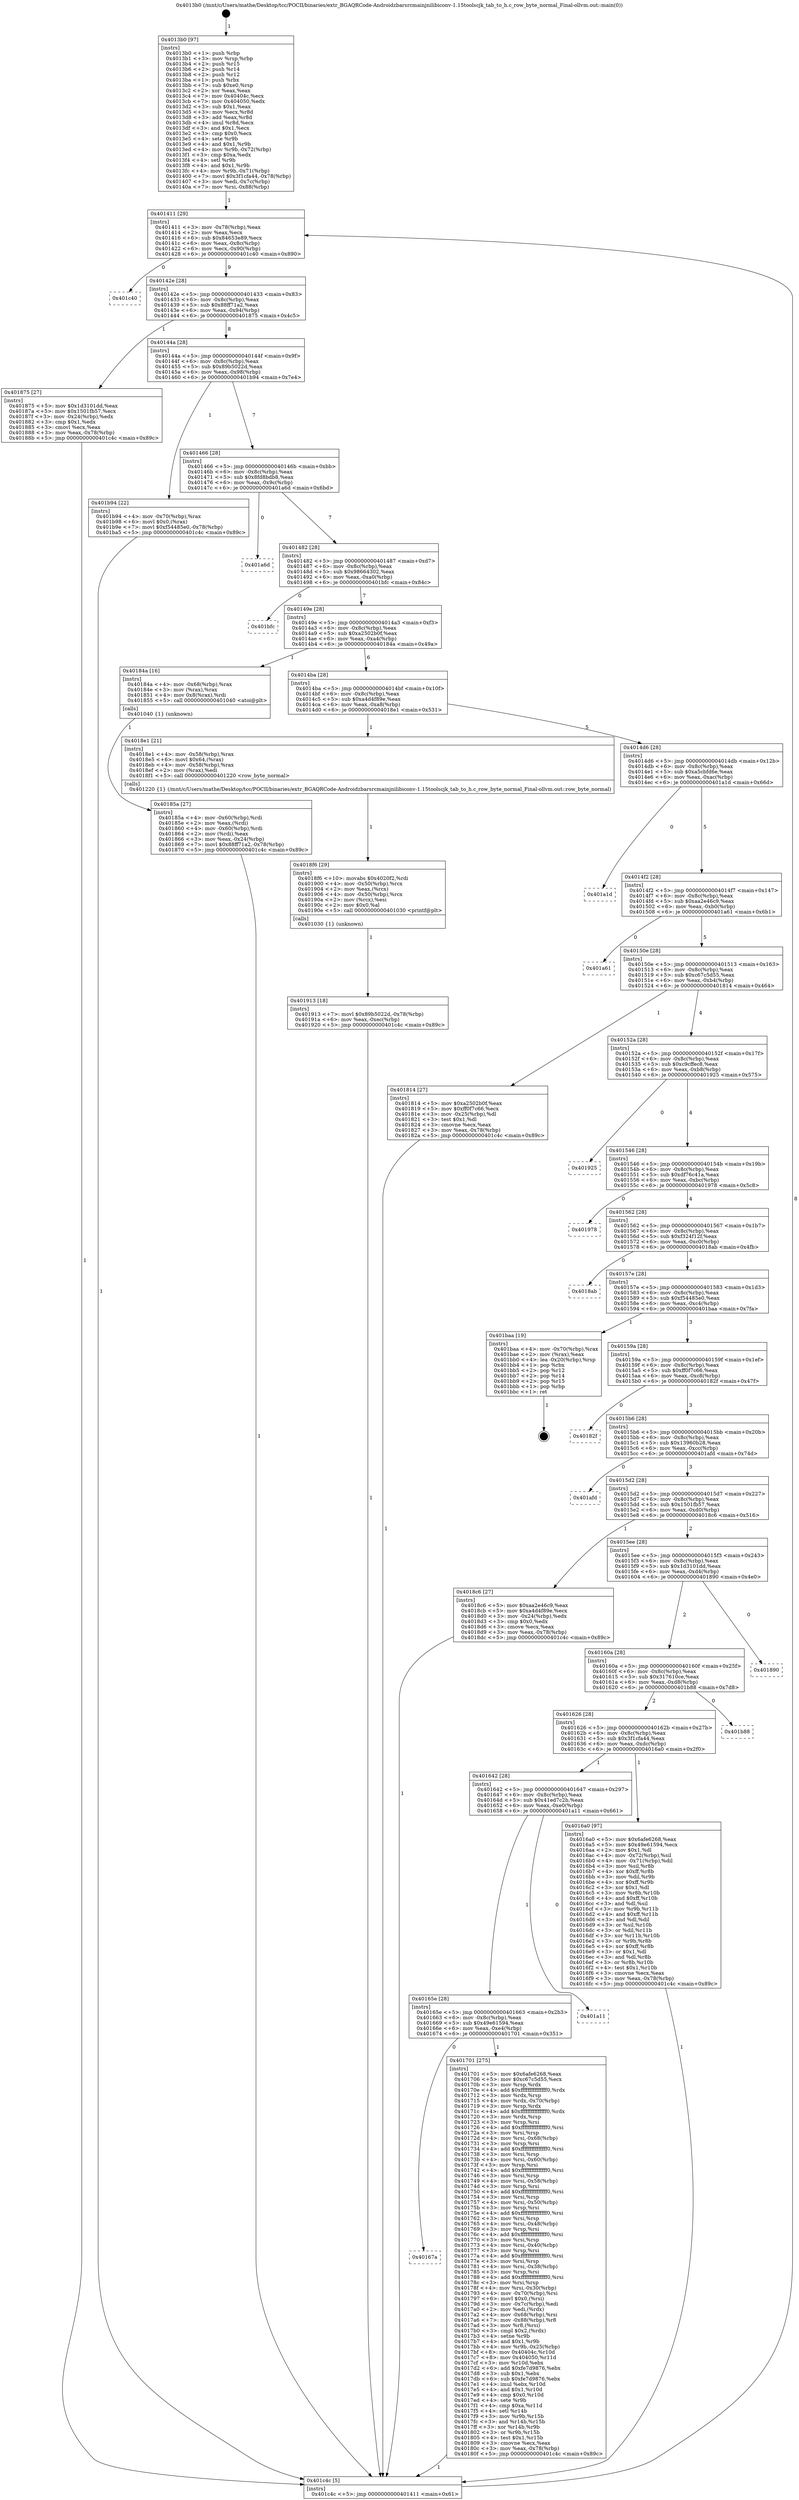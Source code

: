 digraph "0x4013b0" {
  label = "0x4013b0 (/mnt/c/Users/mathe/Desktop/tcc/POCII/binaries/extr_BGAQRCode-Androidzbarsrcmainjnilibiconv-1.15toolscjk_tab_to_h.c_row_byte_normal_Final-ollvm.out::main(0))"
  labelloc = "t"
  node[shape=record]

  Entry [label="",width=0.3,height=0.3,shape=circle,fillcolor=black,style=filled]
  "0x401411" [label="{
     0x401411 [29]\l
     | [instrs]\l
     &nbsp;&nbsp;0x401411 \<+3\>: mov -0x78(%rbp),%eax\l
     &nbsp;&nbsp;0x401414 \<+2\>: mov %eax,%ecx\l
     &nbsp;&nbsp;0x401416 \<+6\>: sub $0x84653e89,%ecx\l
     &nbsp;&nbsp;0x40141c \<+6\>: mov %eax,-0x8c(%rbp)\l
     &nbsp;&nbsp;0x401422 \<+6\>: mov %ecx,-0x90(%rbp)\l
     &nbsp;&nbsp;0x401428 \<+6\>: je 0000000000401c40 \<main+0x890\>\l
  }"]
  "0x401c40" [label="{
     0x401c40\l
  }", style=dashed]
  "0x40142e" [label="{
     0x40142e [28]\l
     | [instrs]\l
     &nbsp;&nbsp;0x40142e \<+5\>: jmp 0000000000401433 \<main+0x83\>\l
     &nbsp;&nbsp;0x401433 \<+6\>: mov -0x8c(%rbp),%eax\l
     &nbsp;&nbsp;0x401439 \<+5\>: sub $0x88ff71a2,%eax\l
     &nbsp;&nbsp;0x40143e \<+6\>: mov %eax,-0x94(%rbp)\l
     &nbsp;&nbsp;0x401444 \<+6\>: je 0000000000401875 \<main+0x4c5\>\l
  }"]
  Exit [label="",width=0.3,height=0.3,shape=circle,fillcolor=black,style=filled,peripheries=2]
  "0x401875" [label="{
     0x401875 [27]\l
     | [instrs]\l
     &nbsp;&nbsp;0x401875 \<+5\>: mov $0x1d3101dd,%eax\l
     &nbsp;&nbsp;0x40187a \<+5\>: mov $0x1501fb57,%ecx\l
     &nbsp;&nbsp;0x40187f \<+3\>: mov -0x24(%rbp),%edx\l
     &nbsp;&nbsp;0x401882 \<+3\>: cmp $0x1,%edx\l
     &nbsp;&nbsp;0x401885 \<+3\>: cmovl %ecx,%eax\l
     &nbsp;&nbsp;0x401888 \<+3\>: mov %eax,-0x78(%rbp)\l
     &nbsp;&nbsp;0x40188b \<+5\>: jmp 0000000000401c4c \<main+0x89c\>\l
  }"]
  "0x40144a" [label="{
     0x40144a [28]\l
     | [instrs]\l
     &nbsp;&nbsp;0x40144a \<+5\>: jmp 000000000040144f \<main+0x9f\>\l
     &nbsp;&nbsp;0x40144f \<+6\>: mov -0x8c(%rbp),%eax\l
     &nbsp;&nbsp;0x401455 \<+5\>: sub $0x89b5022d,%eax\l
     &nbsp;&nbsp;0x40145a \<+6\>: mov %eax,-0x98(%rbp)\l
     &nbsp;&nbsp;0x401460 \<+6\>: je 0000000000401b94 \<main+0x7e4\>\l
  }"]
  "0x401913" [label="{
     0x401913 [18]\l
     | [instrs]\l
     &nbsp;&nbsp;0x401913 \<+7\>: movl $0x89b5022d,-0x78(%rbp)\l
     &nbsp;&nbsp;0x40191a \<+6\>: mov %eax,-0xec(%rbp)\l
     &nbsp;&nbsp;0x401920 \<+5\>: jmp 0000000000401c4c \<main+0x89c\>\l
  }"]
  "0x401b94" [label="{
     0x401b94 [22]\l
     | [instrs]\l
     &nbsp;&nbsp;0x401b94 \<+4\>: mov -0x70(%rbp),%rax\l
     &nbsp;&nbsp;0x401b98 \<+6\>: movl $0x0,(%rax)\l
     &nbsp;&nbsp;0x401b9e \<+7\>: movl $0xf54485e0,-0x78(%rbp)\l
     &nbsp;&nbsp;0x401ba5 \<+5\>: jmp 0000000000401c4c \<main+0x89c\>\l
  }"]
  "0x401466" [label="{
     0x401466 [28]\l
     | [instrs]\l
     &nbsp;&nbsp;0x401466 \<+5\>: jmp 000000000040146b \<main+0xbb\>\l
     &nbsp;&nbsp;0x40146b \<+6\>: mov -0x8c(%rbp),%eax\l
     &nbsp;&nbsp;0x401471 \<+5\>: sub $0x8fd8bdb8,%eax\l
     &nbsp;&nbsp;0x401476 \<+6\>: mov %eax,-0x9c(%rbp)\l
     &nbsp;&nbsp;0x40147c \<+6\>: je 0000000000401a6d \<main+0x6bd\>\l
  }"]
  "0x4018f6" [label="{
     0x4018f6 [29]\l
     | [instrs]\l
     &nbsp;&nbsp;0x4018f6 \<+10\>: movabs $0x4020f2,%rdi\l
     &nbsp;&nbsp;0x401900 \<+4\>: mov -0x50(%rbp),%rcx\l
     &nbsp;&nbsp;0x401904 \<+2\>: mov %eax,(%rcx)\l
     &nbsp;&nbsp;0x401906 \<+4\>: mov -0x50(%rbp),%rcx\l
     &nbsp;&nbsp;0x40190a \<+2\>: mov (%rcx),%esi\l
     &nbsp;&nbsp;0x40190c \<+2\>: mov $0x0,%al\l
     &nbsp;&nbsp;0x40190e \<+5\>: call 0000000000401030 \<printf@plt\>\l
     | [calls]\l
     &nbsp;&nbsp;0x401030 \{1\} (unknown)\l
  }"]
  "0x401a6d" [label="{
     0x401a6d\l
  }", style=dashed]
  "0x401482" [label="{
     0x401482 [28]\l
     | [instrs]\l
     &nbsp;&nbsp;0x401482 \<+5\>: jmp 0000000000401487 \<main+0xd7\>\l
     &nbsp;&nbsp;0x401487 \<+6\>: mov -0x8c(%rbp),%eax\l
     &nbsp;&nbsp;0x40148d \<+5\>: sub $0x98664302,%eax\l
     &nbsp;&nbsp;0x401492 \<+6\>: mov %eax,-0xa0(%rbp)\l
     &nbsp;&nbsp;0x401498 \<+6\>: je 0000000000401bfc \<main+0x84c\>\l
  }"]
  "0x40185a" [label="{
     0x40185a [27]\l
     | [instrs]\l
     &nbsp;&nbsp;0x40185a \<+4\>: mov -0x60(%rbp),%rdi\l
     &nbsp;&nbsp;0x40185e \<+2\>: mov %eax,(%rdi)\l
     &nbsp;&nbsp;0x401860 \<+4\>: mov -0x60(%rbp),%rdi\l
     &nbsp;&nbsp;0x401864 \<+2\>: mov (%rdi),%eax\l
     &nbsp;&nbsp;0x401866 \<+3\>: mov %eax,-0x24(%rbp)\l
     &nbsp;&nbsp;0x401869 \<+7\>: movl $0x88ff71a2,-0x78(%rbp)\l
     &nbsp;&nbsp;0x401870 \<+5\>: jmp 0000000000401c4c \<main+0x89c\>\l
  }"]
  "0x401bfc" [label="{
     0x401bfc\l
  }", style=dashed]
  "0x40149e" [label="{
     0x40149e [28]\l
     | [instrs]\l
     &nbsp;&nbsp;0x40149e \<+5\>: jmp 00000000004014a3 \<main+0xf3\>\l
     &nbsp;&nbsp;0x4014a3 \<+6\>: mov -0x8c(%rbp),%eax\l
     &nbsp;&nbsp;0x4014a9 \<+5\>: sub $0xa2502b0f,%eax\l
     &nbsp;&nbsp;0x4014ae \<+6\>: mov %eax,-0xa4(%rbp)\l
     &nbsp;&nbsp;0x4014b4 \<+6\>: je 000000000040184a \<main+0x49a\>\l
  }"]
  "0x40167a" [label="{
     0x40167a\l
  }", style=dashed]
  "0x40184a" [label="{
     0x40184a [16]\l
     | [instrs]\l
     &nbsp;&nbsp;0x40184a \<+4\>: mov -0x68(%rbp),%rax\l
     &nbsp;&nbsp;0x40184e \<+3\>: mov (%rax),%rax\l
     &nbsp;&nbsp;0x401851 \<+4\>: mov 0x8(%rax),%rdi\l
     &nbsp;&nbsp;0x401855 \<+5\>: call 0000000000401040 \<atoi@plt\>\l
     | [calls]\l
     &nbsp;&nbsp;0x401040 \{1\} (unknown)\l
  }"]
  "0x4014ba" [label="{
     0x4014ba [28]\l
     | [instrs]\l
     &nbsp;&nbsp;0x4014ba \<+5\>: jmp 00000000004014bf \<main+0x10f\>\l
     &nbsp;&nbsp;0x4014bf \<+6\>: mov -0x8c(%rbp),%eax\l
     &nbsp;&nbsp;0x4014c5 \<+5\>: sub $0xa4d4f89e,%eax\l
     &nbsp;&nbsp;0x4014ca \<+6\>: mov %eax,-0xa8(%rbp)\l
     &nbsp;&nbsp;0x4014d0 \<+6\>: je 00000000004018e1 \<main+0x531\>\l
  }"]
  "0x401701" [label="{
     0x401701 [275]\l
     | [instrs]\l
     &nbsp;&nbsp;0x401701 \<+5\>: mov $0x6afe6268,%eax\l
     &nbsp;&nbsp;0x401706 \<+5\>: mov $0xc67c5d55,%ecx\l
     &nbsp;&nbsp;0x40170b \<+3\>: mov %rsp,%rdx\l
     &nbsp;&nbsp;0x40170e \<+4\>: add $0xfffffffffffffff0,%rdx\l
     &nbsp;&nbsp;0x401712 \<+3\>: mov %rdx,%rsp\l
     &nbsp;&nbsp;0x401715 \<+4\>: mov %rdx,-0x70(%rbp)\l
     &nbsp;&nbsp;0x401719 \<+3\>: mov %rsp,%rdx\l
     &nbsp;&nbsp;0x40171c \<+4\>: add $0xfffffffffffffff0,%rdx\l
     &nbsp;&nbsp;0x401720 \<+3\>: mov %rdx,%rsp\l
     &nbsp;&nbsp;0x401723 \<+3\>: mov %rsp,%rsi\l
     &nbsp;&nbsp;0x401726 \<+4\>: add $0xfffffffffffffff0,%rsi\l
     &nbsp;&nbsp;0x40172a \<+3\>: mov %rsi,%rsp\l
     &nbsp;&nbsp;0x40172d \<+4\>: mov %rsi,-0x68(%rbp)\l
     &nbsp;&nbsp;0x401731 \<+3\>: mov %rsp,%rsi\l
     &nbsp;&nbsp;0x401734 \<+4\>: add $0xfffffffffffffff0,%rsi\l
     &nbsp;&nbsp;0x401738 \<+3\>: mov %rsi,%rsp\l
     &nbsp;&nbsp;0x40173b \<+4\>: mov %rsi,-0x60(%rbp)\l
     &nbsp;&nbsp;0x40173f \<+3\>: mov %rsp,%rsi\l
     &nbsp;&nbsp;0x401742 \<+4\>: add $0xfffffffffffffff0,%rsi\l
     &nbsp;&nbsp;0x401746 \<+3\>: mov %rsi,%rsp\l
     &nbsp;&nbsp;0x401749 \<+4\>: mov %rsi,-0x58(%rbp)\l
     &nbsp;&nbsp;0x40174d \<+3\>: mov %rsp,%rsi\l
     &nbsp;&nbsp;0x401750 \<+4\>: add $0xfffffffffffffff0,%rsi\l
     &nbsp;&nbsp;0x401754 \<+3\>: mov %rsi,%rsp\l
     &nbsp;&nbsp;0x401757 \<+4\>: mov %rsi,-0x50(%rbp)\l
     &nbsp;&nbsp;0x40175b \<+3\>: mov %rsp,%rsi\l
     &nbsp;&nbsp;0x40175e \<+4\>: add $0xfffffffffffffff0,%rsi\l
     &nbsp;&nbsp;0x401762 \<+3\>: mov %rsi,%rsp\l
     &nbsp;&nbsp;0x401765 \<+4\>: mov %rsi,-0x48(%rbp)\l
     &nbsp;&nbsp;0x401769 \<+3\>: mov %rsp,%rsi\l
     &nbsp;&nbsp;0x40176c \<+4\>: add $0xfffffffffffffff0,%rsi\l
     &nbsp;&nbsp;0x401770 \<+3\>: mov %rsi,%rsp\l
     &nbsp;&nbsp;0x401773 \<+4\>: mov %rsi,-0x40(%rbp)\l
     &nbsp;&nbsp;0x401777 \<+3\>: mov %rsp,%rsi\l
     &nbsp;&nbsp;0x40177a \<+4\>: add $0xfffffffffffffff0,%rsi\l
     &nbsp;&nbsp;0x40177e \<+3\>: mov %rsi,%rsp\l
     &nbsp;&nbsp;0x401781 \<+4\>: mov %rsi,-0x38(%rbp)\l
     &nbsp;&nbsp;0x401785 \<+3\>: mov %rsp,%rsi\l
     &nbsp;&nbsp;0x401788 \<+4\>: add $0xfffffffffffffff0,%rsi\l
     &nbsp;&nbsp;0x40178c \<+3\>: mov %rsi,%rsp\l
     &nbsp;&nbsp;0x40178f \<+4\>: mov %rsi,-0x30(%rbp)\l
     &nbsp;&nbsp;0x401793 \<+4\>: mov -0x70(%rbp),%rsi\l
     &nbsp;&nbsp;0x401797 \<+6\>: movl $0x0,(%rsi)\l
     &nbsp;&nbsp;0x40179d \<+3\>: mov -0x7c(%rbp),%edi\l
     &nbsp;&nbsp;0x4017a0 \<+2\>: mov %edi,(%rdx)\l
     &nbsp;&nbsp;0x4017a2 \<+4\>: mov -0x68(%rbp),%rsi\l
     &nbsp;&nbsp;0x4017a6 \<+7\>: mov -0x88(%rbp),%r8\l
     &nbsp;&nbsp;0x4017ad \<+3\>: mov %r8,(%rsi)\l
     &nbsp;&nbsp;0x4017b0 \<+3\>: cmpl $0x2,(%rdx)\l
     &nbsp;&nbsp;0x4017b3 \<+4\>: setne %r9b\l
     &nbsp;&nbsp;0x4017b7 \<+4\>: and $0x1,%r9b\l
     &nbsp;&nbsp;0x4017bb \<+4\>: mov %r9b,-0x25(%rbp)\l
     &nbsp;&nbsp;0x4017bf \<+8\>: mov 0x40404c,%r10d\l
     &nbsp;&nbsp;0x4017c7 \<+8\>: mov 0x404050,%r11d\l
     &nbsp;&nbsp;0x4017cf \<+3\>: mov %r10d,%ebx\l
     &nbsp;&nbsp;0x4017d2 \<+6\>: add $0xfe7d9876,%ebx\l
     &nbsp;&nbsp;0x4017d8 \<+3\>: sub $0x1,%ebx\l
     &nbsp;&nbsp;0x4017db \<+6\>: sub $0xfe7d9876,%ebx\l
     &nbsp;&nbsp;0x4017e1 \<+4\>: imul %ebx,%r10d\l
     &nbsp;&nbsp;0x4017e5 \<+4\>: and $0x1,%r10d\l
     &nbsp;&nbsp;0x4017e9 \<+4\>: cmp $0x0,%r10d\l
     &nbsp;&nbsp;0x4017ed \<+4\>: sete %r9b\l
     &nbsp;&nbsp;0x4017f1 \<+4\>: cmp $0xa,%r11d\l
     &nbsp;&nbsp;0x4017f5 \<+4\>: setl %r14b\l
     &nbsp;&nbsp;0x4017f9 \<+3\>: mov %r9b,%r15b\l
     &nbsp;&nbsp;0x4017fc \<+3\>: and %r14b,%r15b\l
     &nbsp;&nbsp;0x4017ff \<+3\>: xor %r14b,%r9b\l
     &nbsp;&nbsp;0x401802 \<+3\>: or %r9b,%r15b\l
     &nbsp;&nbsp;0x401805 \<+4\>: test $0x1,%r15b\l
     &nbsp;&nbsp;0x401809 \<+3\>: cmovne %ecx,%eax\l
     &nbsp;&nbsp;0x40180c \<+3\>: mov %eax,-0x78(%rbp)\l
     &nbsp;&nbsp;0x40180f \<+5\>: jmp 0000000000401c4c \<main+0x89c\>\l
  }"]
  "0x4018e1" [label="{
     0x4018e1 [21]\l
     | [instrs]\l
     &nbsp;&nbsp;0x4018e1 \<+4\>: mov -0x58(%rbp),%rax\l
     &nbsp;&nbsp;0x4018e5 \<+6\>: movl $0x64,(%rax)\l
     &nbsp;&nbsp;0x4018eb \<+4\>: mov -0x58(%rbp),%rax\l
     &nbsp;&nbsp;0x4018ef \<+2\>: mov (%rax),%edi\l
     &nbsp;&nbsp;0x4018f1 \<+5\>: call 0000000000401220 \<row_byte_normal\>\l
     | [calls]\l
     &nbsp;&nbsp;0x401220 \{1\} (/mnt/c/Users/mathe/Desktop/tcc/POCII/binaries/extr_BGAQRCode-Androidzbarsrcmainjnilibiconv-1.15toolscjk_tab_to_h.c_row_byte_normal_Final-ollvm.out::row_byte_normal)\l
  }"]
  "0x4014d6" [label="{
     0x4014d6 [28]\l
     | [instrs]\l
     &nbsp;&nbsp;0x4014d6 \<+5\>: jmp 00000000004014db \<main+0x12b\>\l
     &nbsp;&nbsp;0x4014db \<+6\>: mov -0x8c(%rbp),%eax\l
     &nbsp;&nbsp;0x4014e1 \<+5\>: sub $0xa5cbfd6e,%eax\l
     &nbsp;&nbsp;0x4014e6 \<+6\>: mov %eax,-0xac(%rbp)\l
     &nbsp;&nbsp;0x4014ec \<+6\>: je 0000000000401a1d \<main+0x66d\>\l
  }"]
  "0x40165e" [label="{
     0x40165e [28]\l
     | [instrs]\l
     &nbsp;&nbsp;0x40165e \<+5\>: jmp 0000000000401663 \<main+0x2b3\>\l
     &nbsp;&nbsp;0x401663 \<+6\>: mov -0x8c(%rbp),%eax\l
     &nbsp;&nbsp;0x401669 \<+5\>: sub $0x49e61594,%eax\l
     &nbsp;&nbsp;0x40166e \<+6\>: mov %eax,-0xe4(%rbp)\l
     &nbsp;&nbsp;0x401674 \<+6\>: je 0000000000401701 \<main+0x351\>\l
  }"]
  "0x401a1d" [label="{
     0x401a1d\l
  }", style=dashed]
  "0x4014f2" [label="{
     0x4014f2 [28]\l
     | [instrs]\l
     &nbsp;&nbsp;0x4014f2 \<+5\>: jmp 00000000004014f7 \<main+0x147\>\l
     &nbsp;&nbsp;0x4014f7 \<+6\>: mov -0x8c(%rbp),%eax\l
     &nbsp;&nbsp;0x4014fd \<+5\>: sub $0xaa2e46c9,%eax\l
     &nbsp;&nbsp;0x401502 \<+6\>: mov %eax,-0xb0(%rbp)\l
     &nbsp;&nbsp;0x401508 \<+6\>: je 0000000000401a61 \<main+0x6b1\>\l
  }"]
  "0x401a11" [label="{
     0x401a11\l
  }", style=dashed]
  "0x401a61" [label="{
     0x401a61\l
  }", style=dashed]
  "0x40150e" [label="{
     0x40150e [28]\l
     | [instrs]\l
     &nbsp;&nbsp;0x40150e \<+5\>: jmp 0000000000401513 \<main+0x163\>\l
     &nbsp;&nbsp;0x401513 \<+6\>: mov -0x8c(%rbp),%eax\l
     &nbsp;&nbsp;0x401519 \<+5\>: sub $0xc67c5d55,%eax\l
     &nbsp;&nbsp;0x40151e \<+6\>: mov %eax,-0xb4(%rbp)\l
     &nbsp;&nbsp;0x401524 \<+6\>: je 0000000000401814 \<main+0x464\>\l
  }"]
  "0x4013b0" [label="{
     0x4013b0 [97]\l
     | [instrs]\l
     &nbsp;&nbsp;0x4013b0 \<+1\>: push %rbp\l
     &nbsp;&nbsp;0x4013b1 \<+3\>: mov %rsp,%rbp\l
     &nbsp;&nbsp;0x4013b4 \<+2\>: push %r15\l
     &nbsp;&nbsp;0x4013b6 \<+2\>: push %r14\l
     &nbsp;&nbsp;0x4013b8 \<+2\>: push %r12\l
     &nbsp;&nbsp;0x4013ba \<+1\>: push %rbx\l
     &nbsp;&nbsp;0x4013bb \<+7\>: sub $0xe0,%rsp\l
     &nbsp;&nbsp;0x4013c2 \<+2\>: xor %eax,%eax\l
     &nbsp;&nbsp;0x4013c4 \<+7\>: mov 0x40404c,%ecx\l
     &nbsp;&nbsp;0x4013cb \<+7\>: mov 0x404050,%edx\l
     &nbsp;&nbsp;0x4013d2 \<+3\>: sub $0x1,%eax\l
     &nbsp;&nbsp;0x4013d5 \<+3\>: mov %ecx,%r8d\l
     &nbsp;&nbsp;0x4013d8 \<+3\>: add %eax,%r8d\l
     &nbsp;&nbsp;0x4013db \<+4\>: imul %r8d,%ecx\l
     &nbsp;&nbsp;0x4013df \<+3\>: and $0x1,%ecx\l
     &nbsp;&nbsp;0x4013e2 \<+3\>: cmp $0x0,%ecx\l
     &nbsp;&nbsp;0x4013e5 \<+4\>: sete %r9b\l
     &nbsp;&nbsp;0x4013e9 \<+4\>: and $0x1,%r9b\l
     &nbsp;&nbsp;0x4013ed \<+4\>: mov %r9b,-0x72(%rbp)\l
     &nbsp;&nbsp;0x4013f1 \<+3\>: cmp $0xa,%edx\l
     &nbsp;&nbsp;0x4013f4 \<+4\>: setl %r9b\l
     &nbsp;&nbsp;0x4013f8 \<+4\>: and $0x1,%r9b\l
     &nbsp;&nbsp;0x4013fc \<+4\>: mov %r9b,-0x71(%rbp)\l
     &nbsp;&nbsp;0x401400 \<+7\>: movl $0x3f1cfa44,-0x78(%rbp)\l
     &nbsp;&nbsp;0x401407 \<+3\>: mov %edi,-0x7c(%rbp)\l
     &nbsp;&nbsp;0x40140a \<+7\>: mov %rsi,-0x88(%rbp)\l
  }"]
  "0x401814" [label="{
     0x401814 [27]\l
     | [instrs]\l
     &nbsp;&nbsp;0x401814 \<+5\>: mov $0xa2502b0f,%eax\l
     &nbsp;&nbsp;0x401819 \<+5\>: mov $0xff0f7c66,%ecx\l
     &nbsp;&nbsp;0x40181e \<+3\>: mov -0x25(%rbp),%dl\l
     &nbsp;&nbsp;0x401821 \<+3\>: test $0x1,%dl\l
     &nbsp;&nbsp;0x401824 \<+3\>: cmovne %ecx,%eax\l
     &nbsp;&nbsp;0x401827 \<+3\>: mov %eax,-0x78(%rbp)\l
     &nbsp;&nbsp;0x40182a \<+5\>: jmp 0000000000401c4c \<main+0x89c\>\l
  }"]
  "0x40152a" [label="{
     0x40152a [28]\l
     | [instrs]\l
     &nbsp;&nbsp;0x40152a \<+5\>: jmp 000000000040152f \<main+0x17f\>\l
     &nbsp;&nbsp;0x40152f \<+6\>: mov -0x8c(%rbp),%eax\l
     &nbsp;&nbsp;0x401535 \<+5\>: sub $0xc9cffec8,%eax\l
     &nbsp;&nbsp;0x40153a \<+6\>: mov %eax,-0xb8(%rbp)\l
     &nbsp;&nbsp;0x401540 \<+6\>: je 0000000000401925 \<main+0x575\>\l
  }"]
  "0x401c4c" [label="{
     0x401c4c [5]\l
     | [instrs]\l
     &nbsp;&nbsp;0x401c4c \<+5\>: jmp 0000000000401411 \<main+0x61\>\l
  }"]
  "0x401925" [label="{
     0x401925\l
  }", style=dashed]
  "0x401546" [label="{
     0x401546 [28]\l
     | [instrs]\l
     &nbsp;&nbsp;0x401546 \<+5\>: jmp 000000000040154b \<main+0x19b\>\l
     &nbsp;&nbsp;0x40154b \<+6\>: mov -0x8c(%rbp),%eax\l
     &nbsp;&nbsp;0x401551 \<+5\>: sub $0xdf76c41a,%eax\l
     &nbsp;&nbsp;0x401556 \<+6\>: mov %eax,-0xbc(%rbp)\l
     &nbsp;&nbsp;0x40155c \<+6\>: je 0000000000401978 \<main+0x5c8\>\l
  }"]
  "0x401642" [label="{
     0x401642 [28]\l
     | [instrs]\l
     &nbsp;&nbsp;0x401642 \<+5\>: jmp 0000000000401647 \<main+0x297\>\l
     &nbsp;&nbsp;0x401647 \<+6\>: mov -0x8c(%rbp),%eax\l
     &nbsp;&nbsp;0x40164d \<+5\>: sub $0x41ed7c2b,%eax\l
     &nbsp;&nbsp;0x401652 \<+6\>: mov %eax,-0xe0(%rbp)\l
     &nbsp;&nbsp;0x401658 \<+6\>: je 0000000000401a11 \<main+0x661\>\l
  }"]
  "0x401978" [label="{
     0x401978\l
  }", style=dashed]
  "0x401562" [label="{
     0x401562 [28]\l
     | [instrs]\l
     &nbsp;&nbsp;0x401562 \<+5\>: jmp 0000000000401567 \<main+0x1b7\>\l
     &nbsp;&nbsp;0x401567 \<+6\>: mov -0x8c(%rbp),%eax\l
     &nbsp;&nbsp;0x40156d \<+5\>: sub $0xf324f12f,%eax\l
     &nbsp;&nbsp;0x401572 \<+6\>: mov %eax,-0xc0(%rbp)\l
     &nbsp;&nbsp;0x401578 \<+6\>: je 00000000004018ab \<main+0x4fb\>\l
  }"]
  "0x4016a0" [label="{
     0x4016a0 [97]\l
     | [instrs]\l
     &nbsp;&nbsp;0x4016a0 \<+5\>: mov $0x6afe6268,%eax\l
     &nbsp;&nbsp;0x4016a5 \<+5\>: mov $0x49e61594,%ecx\l
     &nbsp;&nbsp;0x4016aa \<+2\>: mov $0x1,%dl\l
     &nbsp;&nbsp;0x4016ac \<+4\>: mov -0x72(%rbp),%sil\l
     &nbsp;&nbsp;0x4016b0 \<+4\>: mov -0x71(%rbp),%dil\l
     &nbsp;&nbsp;0x4016b4 \<+3\>: mov %sil,%r8b\l
     &nbsp;&nbsp;0x4016b7 \<+4\>: xor $0xff,%r8b\l
     &nbsp;&nbsp;0x4016bb \<+3\>: mov %dil,%r9b\l
     &nbsp;&nbsp;0x4016be \<+4\>: xor $0xff,%r9b\l
     &nbsp;&nbsp;0x4016c2 \<+3\>: xor $0x1,%dl\l
     &nbsp;&nbsp;0x4016c5 \<+3\>: mov %r8b,%r10b\l
     &nbsp;&nbsp;0x4016c8 \<+4\>: and $0xff,%r10b\l
     &nbsp;&nbsp;0x4016cc \<+3\>: and %dl,%sil\l
     &nbsp;&nbsp;0x4016cf \<+3\>: mov %r9b,%r11b\l
     &nbsp;&nbsp;0x4016d2 \<+4\>: and $0xff,%r11b\l
     &nbsp;&nbsp;0x4016d6 \<+3\>: and %dl,%dil\l
     &nbsp;&nbsp;0x4016d9 \<+3\>: or %sil,%r10b\l
     &nbsp;&nbsp;0x4016dc \<+3\>: or %dil,%r11b\l
     &nbsp;&nbsp;0x4016df \<+3\>: xor %r11b,%r10b\l
     &nbsp;&nbsp;0x4016e2 \<+3\>: or %r9b,%r8b\l
     &nbsp;&nbsp;0x4016e5 \<+4\>: xor $0xff,%r8b\l
     &nbsp;&nbsp;0x4016e9 \<+3\>: or $0x1,%dl\l
     &nbsp;&nbsp;0x4016ec \<+3\>: and %dl,%r8b\l
     &nbsp;&nbsp;0x4016ef \<+3\>: or %r8b,%r10b\l
     &nbsp;&nbsp;0x4016f2 \<+4\>: test $0x1,%r10b\l
     &nbsp;&nbsp;0x4016f6 \<+3\>: cmovne %ecx,%eax\l
     &nbsp;&nbsp;0x4016f9 \<+3\>: mov %eax,-0x78(%rbp)\l
     &nbsp;&nbsp;0x4016fc \<+5\>: jmp 0000000000401c4c \<main+0x89c\>\l
  }"]
  "0x4018ab" [label="{
     0x4018ab\l
  }", style=dashed]
  "0x40157e" [label="{
     0x40157e [28]\l
     | [instrs]\l
     &nbsp;&nbsp;0x40157e \<+5\>: jmp 0000000000401583 \<main+0x1d3\>\l
     &nbsp;&nbsp;0x401583 \<+6\>: mov -0x8c(%rbp),%eax\l
     &nbsp;&nbsp;0x401589 \<+5\>: sub $0xf54485e0,%eax\l
     &nbsp;&nbsp;0x40158e \<+6\>: mov %eax,-0xc4(%rbp)\l
     &nbsp;&nbsp;0x401594 \<+6\>: je 0000000000401baa \<main+0x7fa\>\l
  }"]
  "0x401626" [label="{
     0x401626 [28]\l
     | [instrs]\l
     &nbsp;&nbsp;0x401626 \<+5\>: jmp 000000000040162b \<main+0x27b\>\l
     &nbsp;&nbsp;0x40162b \<+6\>: mov -0x8c(%rbp),%eax\l
     &nbsp;&nbsp;0x401631 \<+5\>: sub $0x3f1cfa44,%eax\l
     &nbsp;&nbsp;0x401636 \<+6\>: mov %eax,-0xdc(%rbp)\l
     &nbsp;&nbsp;0x40163c \<+6\>: je 00000000004016a0 \<main+0x2f0\>\l
  }"]
  "0x401baa" [label="{
     0x401baa [19]\l
     | [instrs]\l
     &nbsp;&nbsp;0x401baa \<+4\>: mov -0x70(%rbp),%rax\l
     &nbsp;&nbsp;0x401bae \<+2\>: mov (%rax),%eax\l
     &nbsp;&nbsp;0x401bb0 \<+4\>: lea -0x20(%rbp),%rsp\l
     &nbsp;&nbsp;0x401bb4 \<+1\>: pop %rbx\l
     &nbsp;&nbsp;0x401bb5 \<+2\>: pop %r12\l
     &nbsp;&nbsp;0x401bb7 \<+2\>: pop %r14\l
     &nbsp;&nbsp;0x401bb9 \<+2\>: pop %r15\l
     &nbsp;&nbsp;0x401bbb \<+1\>: pop %rbp\l
     &nbsp;&nbsp;0x401bbc \<+1\>: ret\l
  }"]
  "0x40159a" [label="{
     0x40159a [28]\l
     | [instrs]\l
     &nbsp;&nbsp;0x40159a \<+5\>: jmp 000000000040159f \<main+0x1ef\>\l
     &nbsp;&nbsp;0x40159f \<+6\>: mov -0x8c(%rbp),%eax\l
     &nbsp;&nbsp;0x4015a5 \<+5\>: sub $0xff0f7c66,%eax\l
     &nbsp;&nbsp;0x4015aa \<+6\>: mov %eax,-0xc8(%rbp)\l
     &nbsp;&nbsp;0x4015b0 \<+6\>: je 000000000040182f \<main+0x47f\>\l
  }"]
  "0x401b88" [label="{
     0x401b88\l
  }", style=dashed]
  "0x40182f" [label="{
     0x40182f\l
  }", style=dashed]
  "0x4015b6" [label="{
     0x4015b6 [28]\l
     | [instrs]\l
     &nbsp;&nbsp;0x4015b6 \<+5\>: jmp 00000000004015bb \<main+0x20b\>\l
     &nbsp;&nbsp;0x4015bb \<+6\>: mov -0x8c(%rbp),%eax\l
     &nbsp;&nbsp;0x4015c1 \<+5\>: sub $0x13960b28,%eax\l
     &nbsp;&nbsp;0x4015c6 \<+6\>: mov %eax,-0xcc(%rbp)\l
     &nbsp;&nbsp;0x4015cc \<+6\>: je 0000000000401afd \<main+0x74d\>\l
  }"]
  "0x40160a" [label="{
     0x40160a [28]\l
     | [instrs]\l
     &nbsp;&nbsp;0x40160a \<+5\>: jmp 000000000040160f \<main+0x25f\>\l
     &nbsp;&nbsp;0x40160f \<+6\>: mov -0x8c(%rbp),%eax\l
     &nbsp;&nbsp;0x401615 \<+5\>: sub $0x317610ce,%eax\l
     &nbsp;&nbsp;0x40161a \<+6\>: mov %eax,-0xd8(%rbp)\l
     &nbsp;&nbsp;0x401620 \<+6\>: je 0000000000401b88 \<main+0x7d8\>\l
  }"]
  "0x401afd" [label="{
     0x401afd\l
  }", style=dashed]
  "0x4015d2" [label="{
     0x4015d2 [28]\l
     | [instrs]\l
     &nbsp;&nbsp;0x4015d2 \<+5\>: jmp 00000000004015d7 \<main+0x227\>\l
     &nbsp;&nbsp;0x4015d7 \<+6\>: mov -0x8c(%rbp),%eax\l
     &nbsp;&nbsp;0x4015dd \<+5\>: sub $0x1501fb57,%eax\l
     &nbsp;&nbsp;0x4015e2 \<+6\>: mov %eax,-0xd0(%rbp)\l
     &nbsp;&nbsp;0x4015e8 \<+6\>: je 00000000004018c6 \<main+0x516\>\l
  }"]
  "0x401890" [label="{
     0x401890\l
  }", style=dashed]
  "0x4018c6" [label="{
     0x4018c6 [27]\l
     | [instrs]\l
     &nbsp;&nbsp;0x4018c6 \<+5\>: mov $0xaa2e46c9,%eax\l
     &nbsp;&nbsp;0x4018cb \<+5\>: mov $0xa4d4f89e,%ecx\l
     &nbsp;&nbsp;0x4018d0 \<+3\>: mov -0x24(%rbp),%edx\l
     &nbsp;&nbsp;0x4018d3 \<+3\>: cmp $0x0,%edx\l
     &nbsp;&nbsp;0x4018d6 \<+3\>: cmove %ecx,%eax\l
     &nbsp;&nbsp;0x4018d9 \<+3\>: mov %eax,-0x78(%rbp)\l
     &nbsp;&nbsp;0x4018dc \<+5\>: jmp 0000000000401c4c \<main+0x89c\>\l
  }"]
  "0x4015ee" [label="{
     0x4015ee [28]\l
     | [instrs]\l
     &nbsp;&nbsp;0x4015ee \<+5\>: jmp 00000000004015f3 \<main+0x243\>\l
     &nbsp;&nbsp;0x4015f3 \<+6\>: mov -0x8c(%rbp),%eax\l
     &nbsp;&nbsp;0x4015f9 \<+5\>: sub $0x1d3101dd,%eax\l
     &nbsp;&nbsp;0x4015fe \<+6\>: mov %eax,-0xd4(%rbp)\l
     &nbsp;&nbsp;0x401604 \<+6\>: je 0000000000401890 \<main+0x4e0\>\l
  }"]
  Entry -> "0x4013b0" [label=" 1"]
  "0x401411" -> "0x401c40" [label=" 0"]
  "0x401411" -> "0x40142e" [label=" 9"]
  "0x401baa" -> Exit [label=" 1"]
  "0x40142e" -> "0x401875" [label=" 1"]
  "0x40142e" -> "0x40144a" [label=" 8"]
  "0x401b94" -> "0x401c4c" [label=" 1"]
  "0x40144a" -> "0x401b94" [label=" 1"]
  "0x40144a" -> "0x401466" [label=" 7"]
  "0x401913" -> "0x401c4c" [label=" 1"]
  "0x401466" -> "0x401a6d" [label=" 0"]
  "0x401466" -> "0x401482" [label=" 7"]
  "0x4018f6" -> "0x401913" [label=" 1"]
  "0x401482" -> "0x401bfc" [label=" 0"]
  "0x401482" -> "0x40149e" [label=" 7"]
  "0x4018e1" -> "0x4018f6" [label=" 1"]
  "0x40149e" -> "0x40184a" [label=" 1"]
  "0x40149e" -> "0x4014ba" [label=" 6"]
  "0x401875" -> "0x401c4c" [label=" 1"]
  "0x4014ba" -> "0x4018e1" [label=" 1"]
  "0x4014ba" -> "0x4014d6" [label=" 5"]
  "0x40185a" -> "0x401c4c" [label=" 1"]
  "0x4014d6" -> "0x401a1d" [label=" 0"]
  "0x4014d6" -> "0x4014f2" [label=" 5"]
  "0x401814" -> "0x401c4c" [label=" 1"]
  "0x4014f2" -> "0x401a61" [label=" 0"]
  "0x4014f2" -> "0x40150e" [label=" 5"]
  "0x401701" -> "0x401c4c" [label=" 1"]
  "0x40150e" -> "0x401814" [label=" 1"]
  "0x40150e" -> "0x40152a" [label=" 4"]
  "0x40165e" -> "0x40167a" [label=" 0"]
  "0x40152a" -> "0x401925" [label=" 0"]
  "0x40152a" -> "0x401546" [label=" 4"]
  "0x40165e" -> "0x401701" [label=" 1"]
  "0x401546" -> "0x401978" [label=" 0"]
  "0x401546" -> "0x401562" [label=" 4"]
  "0x40184a" -> "0x40185a" [label=" 1"]
  "0x401562" -> "0x4018ab" [label=" 0"]
  "0x401562" -> "0x40157e" [label=" 4"]
  "0x401642" -> "0x40165e" [label=" 1"]
  "0x40157e" -> "0x401baa" [label=" 1"]
  "0x40157e" -> "0x40159a" [label=" 3"]
  "0x4018c6" -> "0x401c4c" [label=" 1"]
  "0x40159a" -> "0x40182f" [label=" 0"]
  "0x40159a" -> "0x4015b6" [label=" 3"]
  "0x401c4c" -> "0x401411" [label=" 8"]
  "0x4015b6" -> "0x401afd" [label=" 0"]
  "0x4015b6" -> "0x4015d2" [label=" 3"]
  "0x4016a0" -> "0x401c4c" [label=" 1"]
  "0x4015d2" -> "0x4018c6" [label=" 1"]
  "0x4015d2" -> "0x4015ee" [label=" 2"]
  "0x401626" -> "0x401642" [label=" 1"]
  "0x4015ee" -> "0x401890" [label=" 0"]
  "0x4015ee" -> "0x40160a" [label=" 2"]
  "0x4013b0" -> "0x401411" [label=" 1"]
  "0x40160a" -> "0x401b88" [label=" 0"]
  "0x40160a" -> "0x401626" [label=" 2"]
  "0x401642" -> "0x401a11" [label=" 0"]
  "0x401626" -> "0x4016a0" [label=" 1"]
}
